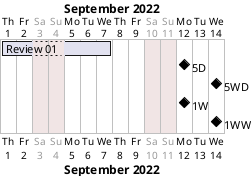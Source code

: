 {
  "sha1": "fuvuf8hcrezyx4fjrx1nhlctgbeexmi",
  "insertion": {
    "when": "2024-06-01T09:03:06.737Z",
    "url": "https://forum.plantuml.net/13434/gantt-milestone-bug?show=16587#c16587",
    "user": "plantuml@gmail.com"
  }
}
@startgantt
Project starts 2022-09-01
saturdat are closed
sunday are closed

[Review 01] requires 5 days

[5D] happens on 5 days after [Review 01]'s end
[5WD] happens on 5 working days after [Review 01]'s end

[1W] happens on 1 week after [Review 01]'s end
[1WW] happens on 1 working week after [Review 01]'s end
@endgantt

